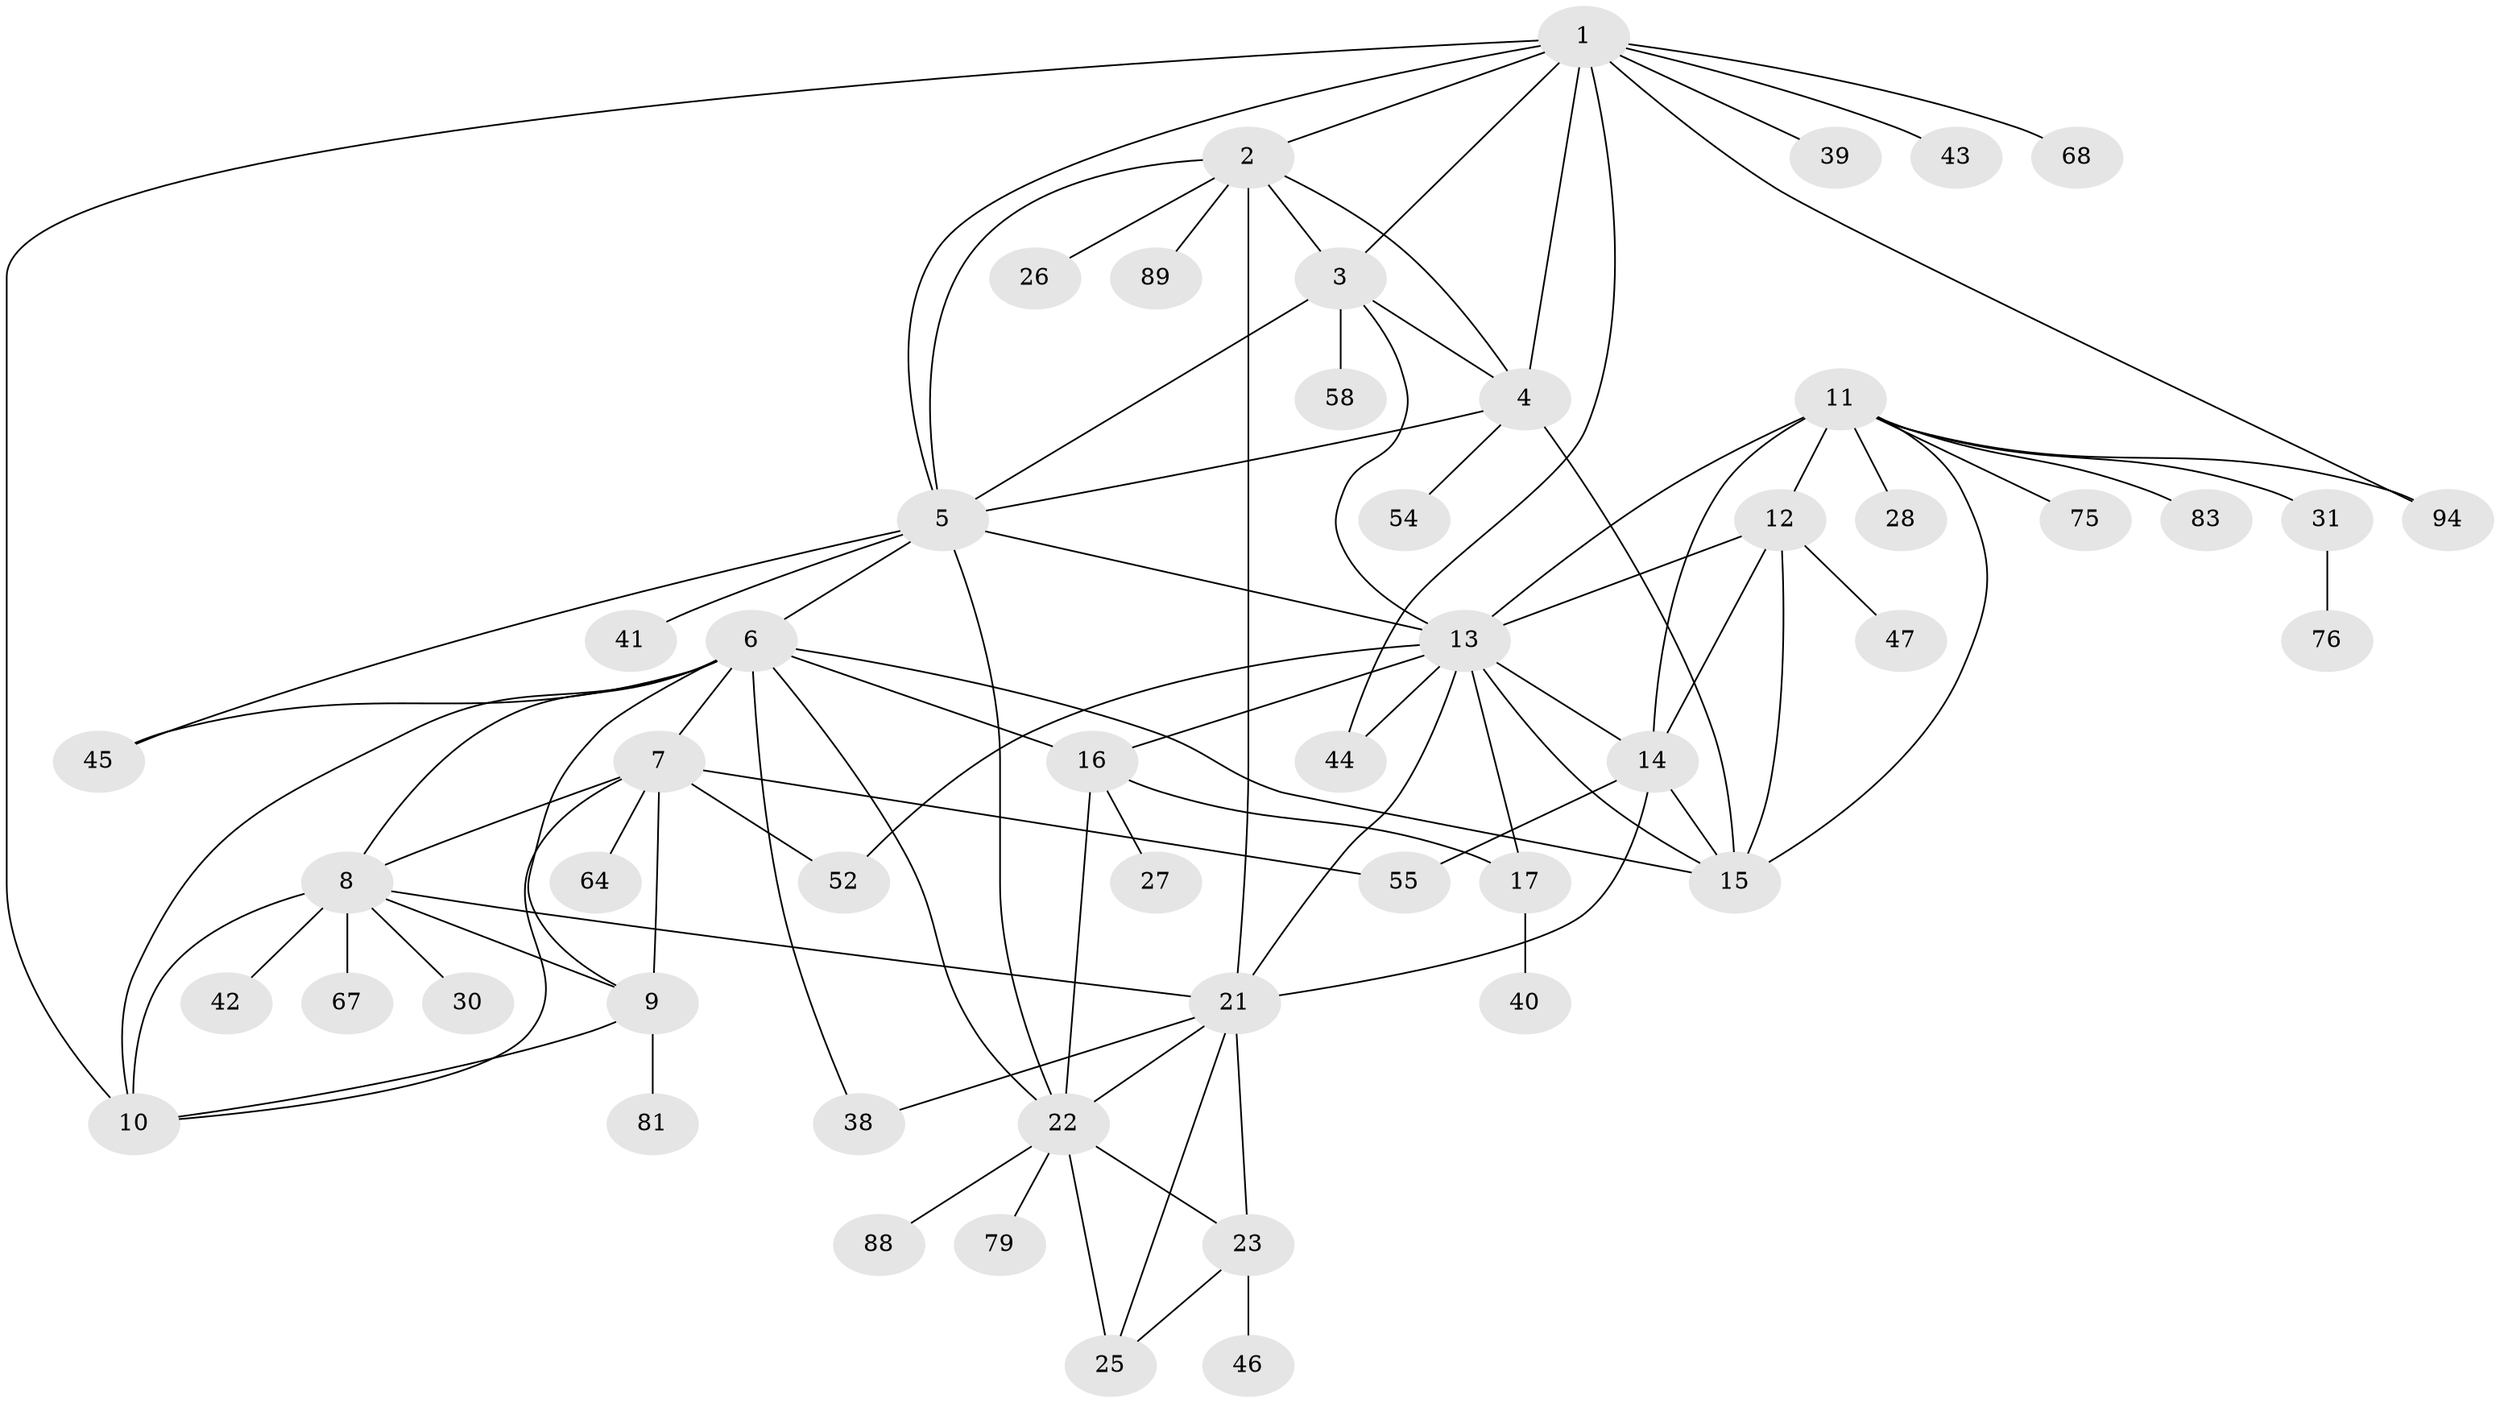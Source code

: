 // original degree distribution, {10: 0.0196078431372549, 8: 0.049019607843137254, 7: 0.029411764705882353, 6: 0.0392156862745098, 11: 0.00980392156862745, 12: 0.00980392156862745, 5: 0.049019607843137254, 9: 0.0196078431372549, 4: 0.029411764705882353, 14: 0.00980392156862745, 2: 0.19607843137254902, 1: 0.5098039215686274, 3: 0.029411764705882353}
// Generated by graph-tools (version 1.1) at 2025/19/03/04/25 18:19:45]
// undirected, 51 vertices, 89 edges
graph export_dot {
graph [start="1"]
  node [color=gray90,style=filled];
  1;
  2;
  3 [super="+98"];
  4;
  5 [super="+48+37+50+86+84"];
  6 [super="+35+56+96+82"];
  7 [super="+59"];
  8;
  9;
  10;
  11;
  12 [super="+57"];
  13 [super="+19+63"];
  14;
  15;
  16 [super="+18"];
  17;
  21 [super="+32+36+62+53+33+95"];
  22 [super="+24"];
  23 [super="+49+66+92"];
  25 [super="+51"];
  26 [super="+69"];
  27;
  28 [super="+65"];
  30;
  31 [super="+34"];
  38;
  39 [super="+102"];
  40;
  41;
  42;
  43 [super="+99"];
  44;
  45;
  46;
  47;
  52;
  54 [super="+87+93"];
  55 [super="+70+61"];
  58;
  64;
  67;
  68;
  75;
  76;
  79;
  81;
  83;
  88;
  89;
  94;
  1 -- 2;
  1 -- 3;
  1 -- 4;
  1 -- 5;
  1 -- 10;
  1 -- 39;
  1 -- 43;
  1 -- 44;
  1 -- 68;
  1 -- 94;
  2 -- 3;
  2 -- 4;
  2 -- 5;
  2 -- 26;
  2 -- 89;
  2 -- 21 [weight=2];
  3 -- 4;
  3 -- 5;
  3 -- 58;
  3 -- 13;
  4 -- 5;
  4 -- 15;
  4 -- 54;
  5 -- 41;
  5 -- 22;
  5 -- 6;
  5 -- 13;
  5 -- 45;
  6 -- 7;
  6 -- 8;
  6 -- 9;
  6 -- 10;
  6 -- 15;
  6 -- 38;
  6 -- 45;
  6 -- 22;
  6 -- 16;
  7 -- 8;
  7 -- 9;
  7 -- 10;
  7 -- 52;
  7 -- 55;
  7 -- 64;
  8 -- 9;
  8 -- 10;
  8 -- 21;
  8 -- 30;
  8 -- 42;
  8 -- 67;
  9 -- 10;
  9 -- 81;
  11 -- 12;
  11 -- 13;
  11 -- 14;
  11 -- 15;
  11 -- 28;
  11 -- 31;
  11 -- 75;
  11 -- 83;
  11 -- 94;
  12 -- 13;
  12 -- 14;
  12 -- 15;
  12 -- 47;
  13 -- 14;
  13 -- 15;
  13 -- 44;
  13 -- 16 [weight=3];
  13 -- 17;
  13 -- 21;
  13 -- 52;
  14 -- 15;
  14 -- 21;
  14 -- 55;
  16 -- 17 [weight=3];
  16 -- 22;
  16 -- 27;
  17 -- 40;
  21 -- 22 [weight=2];
  21 -- 23;
  21 -- 25;
  21 -- 38;
  22 -- 23 [weight=2];
  22 -- 25 [weight=2];
  22 -- 79;
  22 -- 88;
  23 -- 25;
  23 -- 46;
  31 -- 76;
}
